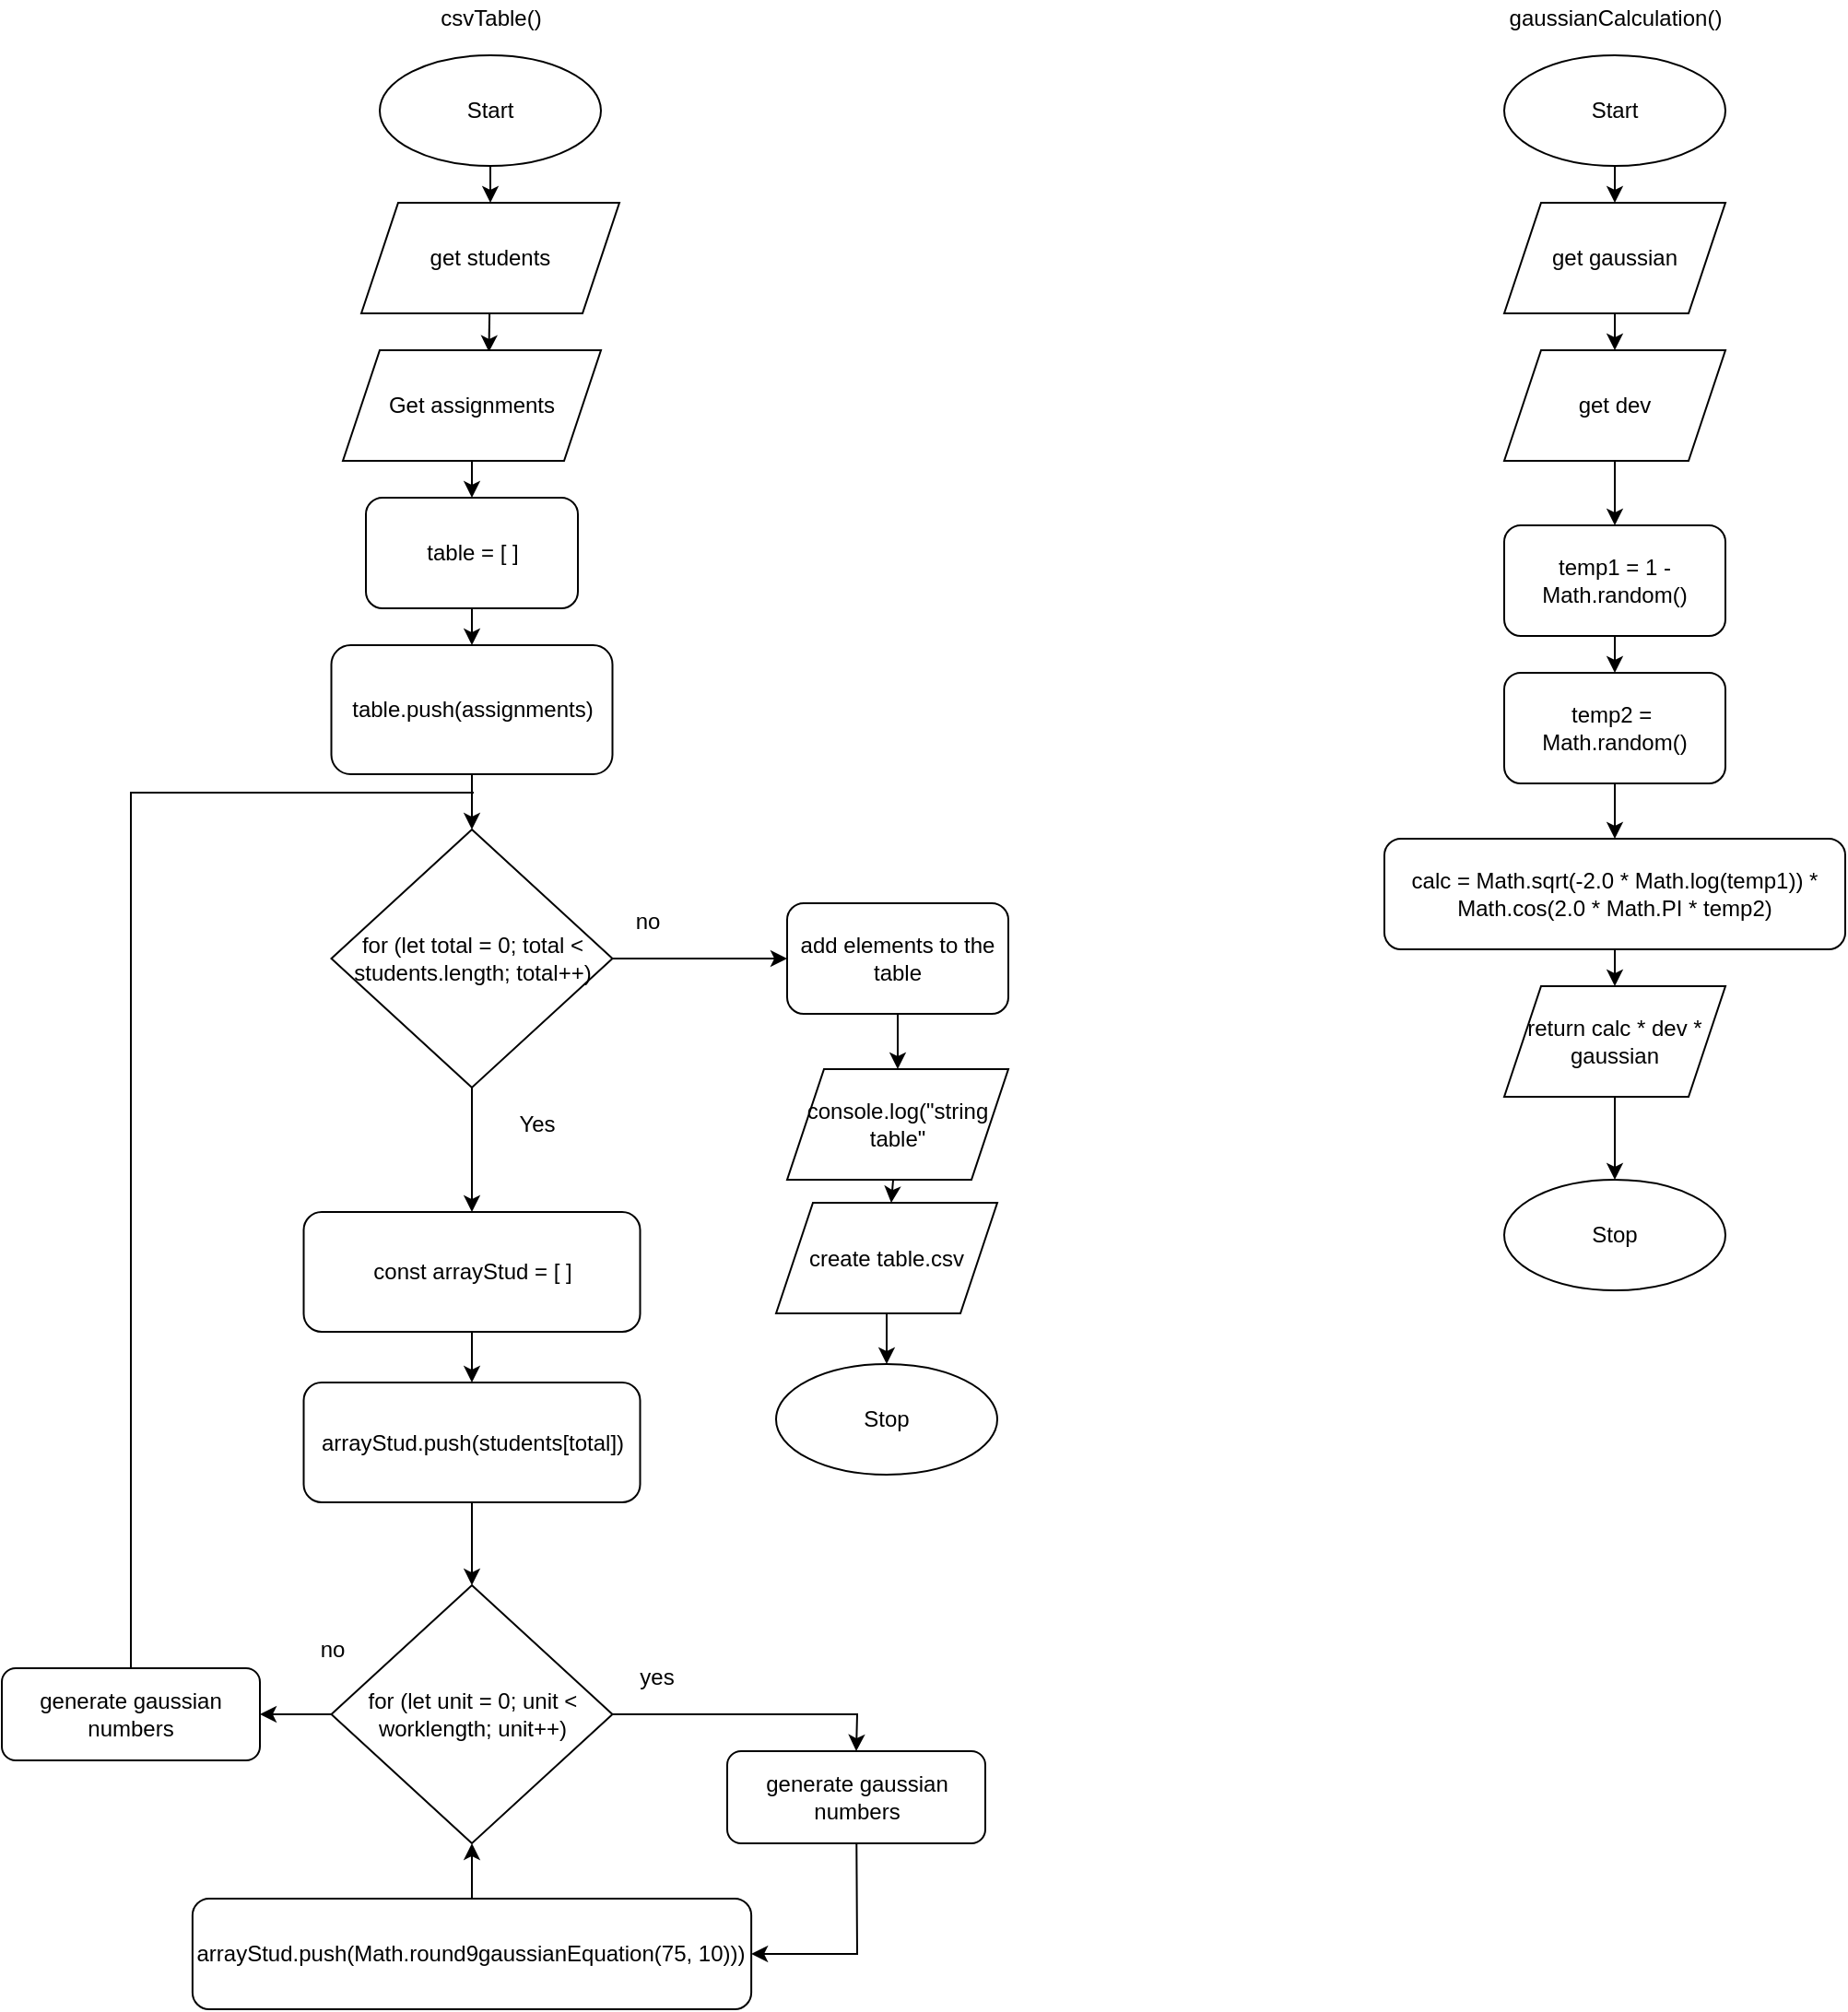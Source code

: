 <mxfile>
    <diagram id="bVoswQC8T6PlKmy4Bn8u" name="Page-1">
        <mxGraphModel dx="3797" dy="2845" grid="1" gridSize="10" guides="1" tooltips="1" connect="1" arrows="1" fold="1" page="1" pageScale="1" pageWidth="827" pageHeight="1169" math="0" shadow="0">
            <root>
                <mxCell id="0"/>
                <mxCell id="1" parent="0"/>
                <mxCell id="286" value="" style="edgeStyle=none;html=1;" parent="1" source="287" target="291" edge="1">
                    <mxGeometry relative="1" as="geometry"/>
                </mxCell>
                <mxCell id="287" value="Start" style="ellipse;whiteSpace=wrap;html=1;" parent="1" vertex="1">
                    <mxGeometry x="115" y="140" width="120" height="60" as="geometry"/>
                </mxCell>
                <mxCell id="290" style="edgeStyle=none;html=1;entryX=0.566;entryY=0.015;entryDx=0;entryDy=0;entryPerimeter=0;" parent="1" source="291" target="293" edge="1">
                    <mxGeometry relative="1" as="geometry"/>
                </mxCell>
                <mxCell id="291" value="get students" style="shape=parallelogram;perimeter=parallelogramPerimeter;whiteSpace=wrap;html=1;fixedSize=1;" parent="1" vertex="1">
                    <mxGeometry x="105" y="220" width="140" height="60" as="geometry"/>
                </mxCell>
                <mxCell id="292" style="edgeStyle=none;html=1;entryX=0.5;entryY=0;entryDx=0;entryDy=0;" parent="1" source="293" target="298" edge="1">
                    <mxGeometry relative="1" as="geometry"/>
                </mxCell>
                <mxCell id="293" value="Get assignments" style="shape=parallelogram;perimeter=parallelogramPerimeter;whiteSpace=wrap;html=1;fixedSize=1;" parent="1" vertex="1">
                    <mxGeometry x="95" y="300" width="140" height="60" as="geometry"/>
                </mxCell>
                <mxCell id="296" value="Stop" style="ellipse;whiteSpace=wrap;html=1;" parent="1" vertex="1">
                    <mxGeometry x="330" y="850" width="120" height="60" as="geometry"/>
                </mxCell>
                <mxCell id="333" value="" style="edgeStyle=none;html=1;" parent="1" source="298" target="332" edge="1">
                    <mxGeometry relative="1" as="geometry"/>
                </mxCell>
                <mxCell id="298" value="table = [ ]" style="rounded=1;whiteSpace=wrap;html=1;" parent="1" vertex="1">
                    <mxGeometry x="107.5" y="380" width="115" height="60" as="geometry"/>
                </mxCell>
                <mxCell id="299" style="edgeStyle=none;html=1;entryX=0.5;entryY=0;entryDx=0;entryDy=0;" parent="1" source="301" target="304" edge="1">
                    <mxGeometry relative="1" as="geometry"/>
                </mxCell>
                <mxCell id="352" value="" style="edgeStyle=none;rounded=0;html=1;" parent="1" source="301" target="351" edge="1">
                    <mxGeometry relative="1" as="geometry"/>
                </mxCell>
                <mxCell id="301" value="for (let total = 0; total &amp;lt; students.length; total++)" style="rhombus;whiteSpace=wrap;html=1;" parent="1" vertex="1">
                    <mxGeometry x="88.75" y="560" width="152.5" height="140" as="geometry"/>
                </mxCell>
                <mxCell id="302" value="Yes" style="text;html=1;align=center;verticalAlign=middle;resizable=0;points=[];autosize=1;strokeColor=none;fillColor=none;" parent="1" vertex="1">
                    <mxGeometry x="180" y="710" width="40" height="20" as="geometry"/>
                </mxCell>
                <mxCell id="335" value="" style="edgeStyle=none;html=1;" parent="1" source="304" target="334" edge="1">
                    <mxGeometry relative="1" as="geometry"/>
                </mxCell>
                <mxCell id="304" value="const arrayStud = [ ]" style="rounded=1;whiteSpace=wrap;html=1;" parent="1" vertex="1">
                    <mxGeometry x="73.75" y="767.5" width="182.5" height="65" as="geometry"/>
                </mxCell>
                <mxCell id="325" value="" style="edgeStyle=none;html=1;" parent="1" source="312" target="324" edge="1">
                    <mxGeometry relative="1" as="geometry"/>
                </mxCell>
                <mxCell id="312" value="Start" style="ellipse;whiteSpace=wrap;html=1;" parent="1" vertex="1">
                    <mxGeometry x="725" y="140" width="120" height="60" as="geometry"/>
                </mxCell>
                <mxCell id="313" value="Stop" style="ellipse;whiteSpace=wrap;html=1;" parent="1" vertex="1">
                    <mxGeometry x="725" y="750" width="120" height="60" as="geometry"/>
                </mxCell>
                <mxCell id="318" value="" style="edgeStyle=none;html=1;" parent="1" source="315" target="316" edge="1">
                    <mxGeometry relative="1" as="geometry"/>
                </mxCell>
                <mxCell id="315" value="temp1 = 1 - Math.random()" style="rounded=1;whiteSpace=wrap;html=1;" parent="1" vertex="1">
                    <mxGeometry x="725" y="395" width="120" height="60" as="geometry"/>
                </mxCell>
                <mxCell id="320" value="" style="edgeStyle=none;html=1;" parent="1" source="316" target="319" edge="1">
                    <mxGeometry relative="1" as="geometry"/>
                </mxCell>
                <mxCell id="316" value="temp2 =&amp;nbsp; Math.random()" style="rounded=1;whiteSpace=wrap;html=1;" parent="1" vertex="1">
                    <mxGeometry x="725" y="475" width="120" height="60" as="geometry"/>
                </mxCell>
                <mxCell id="322" value="" style="edgeStyle=none;html=1;" parent="1" source="319" target="321" edge="1">
                    <mxGeometry relative="1" as="geometry"/>
                </mxCell>
                <mxCell id="319" value="calc = Math.sqrt(-2.0 * Math.log(temp1)) * Math.cos(2.0 * Math.PI * temp2)" style="rounded=1;whiteSpace=wrap;html=1;" parent="1" vertex="1">
                    <mxGeometry x="660" y="565" width="250" height="60" as="geometry"/>
                </mxCell>
                <mxCell id="323" value="" style="edgeStyle=none;html=1;" parent="1" source="321" target="313" edge="1">
                    <mxGeometry relative="1" as="geometry"/>
                </mxCell>
                <mxCell id="321" value="return calc * dev * gaussian" style="shape=parallelogram;perimeter=parallelogramPerimeter;whiteSpace=wrap;html=1;fixedSize=1;" parent="1" vertex="1">
                    <mxGeometry x="725" y="645" width="120" height="60" as="geometry"/>
                </mxCell>
                <mxCell id="327" value="" style="edgeStyle=none;html=1;" parent="1" source="324" target="326" edge="1">
                    <mxGeometry relative="1" as="geometry"/>
                </mxCell>
                <mxCell id="324" value="get gaussian" style="shape=parallelogram;perimeter=parallelogramPerimeter;whiteSpace=wrap;html=1;fixedSize=1;" parent="1" vertex="1">
                    <mxGeometry x="725" y="220" width="120" height="60" as="geometry"/>
                </mxCell>
                <mxCell id="329" style="edgeStyle=none;html=1;entryX=0.5;entryY=0;entryDx=0;entryDy=0;" parent="1" source="326" target="315" edge="1">
                    <mxGeometry relative="1" as="geometry"/>
                </mxCell>
                <mxCell id="326" value="get dev" style="shape=parallelogram;perimeter=parallelogramPerimeter;whiteSpace=wrap;html=1;fixedSize=1;" parent="1" vertex="1">
                    <mxGeometry x="725" y="300" width="120" height="60" as="geometry"/>
                </mxCell>
                <mxCell id="336" value="" style="edgeStyle=none;html=1;" parent="1" source="332" target="301" edge="1">
                    <mxGeometry relative="1" as="geometry"/>
                </mxCell>
                <mxCell id="332" value="table.push(assignments)" style="rounded=1;whiteSpace=wrap;html=1;" parent="1" vertex="1">
                    <mxGeometry x="88.75" y="460" width="152.5" height="70" as="geometry"/>
                </mxCell>
                <mxCell id="339" value="" style="edgeStyle=none;html=1;" parent="1" source="334" target="338" edge="1">
                    <mxGeometry relative="1" as="geometry"/>
                </mxCell>
                <mxCell id="334" value="arrayStud.push(students[total])" style="rounded=1;whiteSpace=wrap;html=1;" parent="1" vertex="1">
                    <mxGeometry x="73.75" y="860" width="182.5" height="65" as="geometry"/>
                </mxCell>
                <mxCell id="345" style="edgeStyle=none;html=1;entryX=0.5;entryY=0;entryDx=0;entryDy=0;rounded=0;" parent="1" source="338" target="344" edge="1">
                    <mxGeometry relative="1" as="geometry">
                        <Array as="points">
                            <mxPoint x="374" y="1040"/>
                        </Array>
                    </mxGeometry>
                </mxCell>
                <mxCell id="363" style="edgeStyle=none;rounded=0;html=1;entryX=1;entryY=0.5;entryDx=0;entryDy=0;" parent="1" source="338" target="362" edge="1">
                    <mxGeometry relative="1" as="geometry"/>
                </mxCell>
                <mxCell id="338" value="for (let unit = 0; unit &amp;lt; worklength; unit++)" style="rhombus;whiteSpace=wrap;html=1;" parent="1" vertex="1">
                    <mxGeometry x="88.75" y="970" width="152.5" height="140" as="geometry"/>
                </mxCell>
                <mxCell id="347" style="edgeStyle=none;html=1;entryX=0.5;entryY=1;entryDx=0;entryDy=0;" parent="1" source="340" target="338" edge="1">
                    <mxGeometry relative="1" as="geometry"/>
                </mxCell>
                <mxCell id="340" value="arrayStud.push(Math.round9gaussianEquation(75, 10)))" style="rounded=1;whiteSpace=wrap;html=1;" parent="1" vertex="1">
                    <mxGeometry x="13.44" y="1140" width="303.12" height="60" as="geometry"/>
                </mxCell>
                <mxCell id="342" value="gaussianCalculation()" style="text;html=1;align=center;verticalAlign=middle;resizable=0;points=[];autosize=1;strokeColor=none;fillColor=none;" parent="1" vertex="1">
                    <mxGeometry x="715" y="110" width="140" height="20" as="geometry"/>
                </mxCell>
                <mxCell id="343" value="csvTable()" style="text;html=1;align=center;verticalAlign=middle;resizable=0;points=[];autosize=1;strokeColor=none;fillColor=none;" parent="1" vertex="1">
                    <mxGeometry x="140" y="110" width="70" height="20" as="geometry"/>
                </mxCell>
                <mxCell id="346" style="edgeStyle=none;html=1;entryX=1;entryY=0.5;entryDx=0;entryDy=0;rounded=0;" parent="1" source="344" target="340" edge="1">
                    <mxGeometry relative="1" as="geometry">
                        <Array as="points">
                            <mxPoint x="374" y="1170"/>
                        </Array>
                    </mxGeometry>
                </mxCell>
                <mxCell id="344" value="generate gaussian numbers" style="rounded=1;whiteSpace=wrap;html=1;" parent="1" vertex="1">
                    <mxGeometry x="303.5" y="1060" width="140" height="50" as="geometry"/>
                </mxCell>
                <mxCell id="354" value="" style="edgeStyle=none;rounded=0;html=1;" parent="1" source="351" target="353" edge="1">
                    <mxGeometry relative="1" as="geometry"/>
                </mxCell>
                <mxCell id="351" value="add elements to the table" style="rounded=1;whiteSpace=wrap;html=1;" parent="1" vertex="1">
                    <mxGeometry x="336" y="600" width="120" height="60" as="geometry"/>
                </mxCell>
                <mxCell id="357" value="" style="edgeStyle=none;rounded=0;html=1;" parent="1" source="353" target="355" edge="1">
                    <mxGeometry relative="1" as="geometry"/>
                </mxCell>
                <mxCell id="353" value="console.log(&quot;string table&quot;" style="shape=parallelogram;perimeter=parallelogramPerimeter;whiteSpace=wrap;html=1;fixedSize=1;" parent="1" vertex="1">
                    <mxGeometry x="336" y="690" width="120" height="60" as="geometry"/>
                </mxCell>
                <mxCell id="358" value="" style="edgeStyle=none;rounded=0;html=1;" parent="1" source="355" target="296" edge="1">
                    <mxGeometry relative="1" as="geometry"/>
                </mxCell>
                <mxCell id="355" value="create table.csv" style="shape=parallelogram;perimeter=parallelogramPerimeter;whiteSpace=wrap;html=1;fixedSize=1;" parent="1" vertex="1">
                    <mxGeometry x="330" y="762.5" width="120" height="60" as="geometry"/>
                </mxCell>
                <mxCell id="359" value="no" style="text;html=1;align=center;verticalAlign=middle;resizable=0;points=[];autosize=1;strokeColor=none;fillColor=none;" parent="1" vertex="1">
                    <mxGeometry x="245" y="600" width="30" height="20" as="geometry"/>
                </mxCell>
                <mxCell id="360" value="yes" style="text;html=1;align=center;verticalAlign=middle;resizable=0;points=[];autosize=1;strokeColor=none;fillColor=none;" parent="1" vertex="1">
                    <mxGeometry x="250" y="1010" width="30" height="20" as="geometry"/>
                </mxCell>
                <mxCell id="361" value="no" style="text;html=1;align=center;verticalAlign=middle;resizable=0;points=[];autosize=1;strokeColor=none;fillColor=none;" parent="1" vertex="1">
                    <mxGeometry x="73.75" y="995" width="30" height="20" as="geometry"/>
                </mxCell>
                <mxCell id="364" style="edgeStyle=none;rounded=0;html=1;endArrow=none;endFill=0;" parent="1" source="362" edge="1">
                    <mxGeometry relative="1" as="geometry">
                        <mxPoint x="166" y="540" as="targetPoint"/>
                        <Array as="points">
                            <mxPoint x="-20" y="540"/>
                        </Array>
                    </mxGeometry>
                </mxCell>
                <mxCell id="362" value="generate gaussian numbers" style="rounded=1;whiteSpace=wrap;html=1;" parent="1" vertex="1">
                    <mxGeometry x="-90" y="1015" width="140" height="50" as="geometry"/>
                </mxCell>
            </root>
        </mxGraphModel>
    </diagram>
</mxfile>